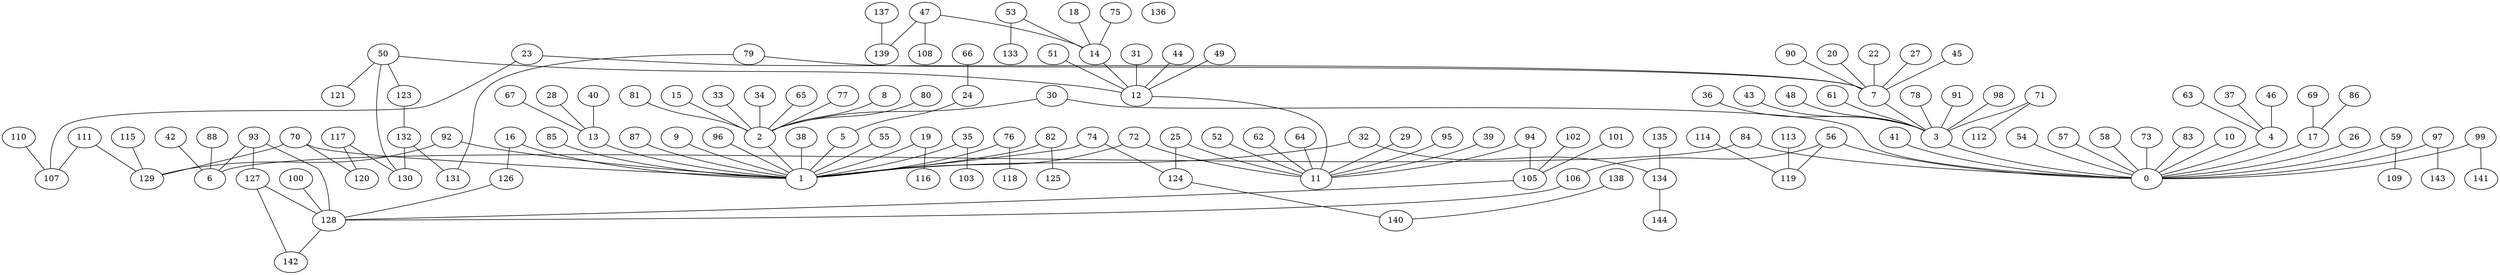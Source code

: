 graph G {
0[Index="0", Pose="1788.43 0 450.228"];
1[Index="1", Pose="3235.36 0 2784.55"];
10[Index="10", Pose="739.826 0 290.899"];
100[Index="100", Pose="4501 0 2670"];
101[Index="101", Pose="3757.5 0 2346.59"];
102[Index="102", Pose="3455.43 0 2221.09"];
103[Index="103", Pose="2637.2 0 2059.4"];
105[Index="105", Pose="4501 0 2670"];
106[Index="106", Pose="500 0 900"];
107[Index="107", Pose="1176.19 0 1319.61"];
108[Index="108", Pose="4232.64 0 778.973"];
109[Index="109", Pose="2354.12 0 292.504"];
11[Index="11", Pose="6528.22 0 3405.25"];
110[Index="110", Pose="1416.9 0 880.49"];
111[Index="111", Pose="1937.39 0 1941.72"];
112[Index="112", Pose="500 0 900"];
113[Index="113", Pose="1115.19 0 1439.56"];
114[Index="114", Pose="1369.51 0 1668.04"];
115[Index="115", Pose="2097.67 0 2066.5"];
116[Index="116", Pose="2386.52 0 2189.17"];
117[Index="117", Pose="3185.28 0 2034.89"];
118[Index="118", Pose="3454.45 0 1935.92"];
119[Index="119", Pose="500 0 900"];
12[Index="12", Pose="6634.86 0 1464.91"];
120[Index="120", Pose="3235.36 0 2784.55"];
121[Index="121", Pose="4478.46 0 732.225"];
123[Index="123", Pose="4530 0 3029"];
124[Index="124", Pose="4109.14 0 2443.27"];
125[Index="125", Pose="3940.66 0 2208.51"];
126[Index="126", Pose="4530 0 3029"];
127[Index="127", Pose="3000 0 900"];
128[Index="128", Pose="580.777 0 1334.22"];
129[Index="129", Pose="1546.44 0 1706.34"];
13[Index="13", Pose="3367.25 0 1906.57"];
130[Index="130", Pose="3139.14 0 2446.78"];
131[Index="131", Pose="-437.267 0 63.6729"];
132[Index="132", Pose="3730.76 0 2908.18"];
14[Index="14", Pose="4367.55 0 576.554"];
15[Index="15", Pose="1793.07 0 2330.4"];
16[Index="16", Pose="4092.28 0 2917.02"];
17[Index="17", Pose="2828.55 0 923.302"];
18[Index="18", Pose="4068.62 0 1115.23"];
19[Index="19", Pose="2389.37 0 2245.84"];
2[Index="2", Pose="2447.94 0 2499.93"];
20[Index="20", Pose="598.175 0 1085.76"];
22[Index="22", Pose="354.589 0 2437.34"];
23[Index="23", Pose="615.593 0 1182.61"];
24[Index="24", Pose="3503.57 0 1679.86"];
25[Index="25", Pose="4378.36 0 2400.43"];
26[Index="26", Pose="2481.87 0 379.39"];
27[Index="27", Pose="538.288 0 2606.44"];
28[Index="28", Pose="3949.63 0 1284.88"];
29[Index="29", Pose="6572.83 0 2154.6"];
3[Index="3", Pose="958.36 0 1214.64"];
30[Index="30", Pose="2142.74 0 1487.48"];
31[Index="31", Pose="4318.2 0 2180.55"];
32[Index="32", Pose="4064.98 0 2374.68"];
33[Index="33", Pose="1626.54 0 2237.55"];
34[Index="34", Pose="2955.9 0 2912.78"];
35[Index="35", Pose="2563.74 0 2094.82"];
36[Index="36", Pose="583.824 0 2131.07"];
37[Index="37", Pose="2946.51 0 1268.58"];
38[Index="38", Pose="3410.71 0 2106.96"];
39[Index="39", Pose="6570.81 0 2148.21"];
4[Index="4", Pose="2096.15 0 1137.83"];
40[Index="40", Pose="3804.44 0 1471.5"];
41[Index="41", Pose="2999.82 0 451.41"];
42[Index="42", Pose="3565.18 0 1414.11"];
43[Index="43", Pose="368.449 0 1080.98"];
44[Index="44", Pose="6492.3 0 3138.64"];
45[Index="45", Pose="863.252 0 2541.19"];
46[Index="46", Pose="2871.14 0 1424.15"];
47[Index="47", Pose="4073.52 0 1229.39"];
48[Index="48", Pose="442.1 0 1244.95"];
49[Index="49", Pose="4478.46 0 732.225"];
5[Index="5", Pose="2765.35 0 2467.81"];
50[Index="50", Pose="4493.32 0 1192.27"];
51[Index="51", Pose="4471.22 0 1618.63"];
52[Index="52", Pose="6619.77 0 2727.33"];
53[Index="53", Pose="3646.23 0 1635.29"];
54[Index="54", Pose="1416.28 0 1450.01"];
55[Index="55", Pose="2901.29 0 2290.7"];
56[Index="56", Pose="907.318 0 576.071"];
57[Index="57", Pose="2558.83 0 925.763"];
58[Index="58", Pose="2691.28 0 422.05"];
59[Index="59", Pose="2773.04 0 354.459"];
6[Index="6", Pose="3298.26 0 542.718"];
61[Index="61", Pose="396.229 0 1275.58"];
62[Index="62", Pose="6366.47 0 2454.22"];
63[Index="63", Pose="2064.56 0 301.853"];
64[Index="64", Pose="6475.82 0 1807.24"];
65[Index="65", Pose="1774.22 0 2000.2"];
66[Index="66", Pose="3850.39 0 1030.7"];
67[Index="67", Pose="3908.06 0 1385"];
69[Index="69", Pose="3427.62 0 855.159"];
7[Index="7", Pose="393.121 0 1526.92"];
70[Index="70", Pose="2749 0 2668.15"];
71[Index="71", Pose="519.554 0 821.861"];
72[Index="72", Pose="4252.37 0 2486.13"];
73[Index="73", Pose="2513.21 0 210.433"];
74[Index="74", Pose="4156.96 0 2493.43"];
75[Index="75", Pose="3851.05 0 1125.64"];
76[Index="76", Pose="3378.68 0 1887.69"];
77[Index="77", Pose="1806.95 0 2293.32"];
78[Index="78", Pose="969.204 0 2049.59"];
79[Index="79", Pose="820.991 0 2816.74"];
8[Index="8", Pose="2238.23 0 1606.71"];
80[Index="80", Pose="1430.91 0 2457.41"];
81[Index="81", Pose="2334.14 0 1750.55"];
82[Index="82", Pose="3913.31 0 2120.39"];
83[Index="83", Pose="2331.97 0 901.024"];
84[Index="84", Pose="2838.9 0 300.305"];
85[Index="85", Pose="3070.2 0 2122.99"];
86[Index="86", Pose="3357.33 0 891.135"];
87[Index="87", Pose="3250.87 0 1684.59"];
88[Index="88", Pose="3782.68 0 1177.96"];
9[Index="9", Pose="2148.69 0 2743.39"];
90[Index="90", Pose="541.326 0 2574.22"];
91[Index="91", Pose="456.334 0 352.504"];
92[Index="92", Pose="2293.3 0 2990.58"];
93[Index="93", Pose="3409.72 0 955.617"];
94[Index="94", Pose="4391.92 0 2223.19"];
95[Index="95", Pose="6518.78 0 2200.22"];
96[Index="96", Pose="4007.83 0 2340.42"];
97[Index="97", Pose="2515.36 0 1031.5"];
98[Index="98", Pose="1065.61 0 1689.24"];
99[Index="99", Pose="2406.35 0 661.876"];
127[Index="127", Pose="3000 0 900"];
128[Index="128", Pose="3000 0 900"];
129[Index="129", Pose="3235.36 0 2784.55"];
130[Index="130", Pose="4478.46 0 732.225"];
131[Index="131", Pose="640.388 0 2422.77"];
132[Index="132", Pose="944.323 0 2120.38"];
133[Index="133", Pose="3286.99 0 1907.5"];
134[Index="134", Pose="4343.66 0 2714.54"];
135[Index="135", Pose="3542.64 0 2195.79"];
136[Index="136", Pose="4232.64 0 778.973"];
137[Index="137", Pose="4152.96 0 1538.02"];
138[Index="138", Pose="4066.46 0 1735.06"];
139[Index="139", Pose="4232.64 0 778.973"];
140[Index="140", Pose="4501 0 2670"];
141[Index="141", Pose="2828.55 0 923.302"];
142[Index="142", Pose="2919 0 935"];
143[Index="143", Pose="2919 0 935"];
144[Index="144", Pose="4000 0 3000"];
99--0 [Distance="653.16"];
26--0 [Distance="697.047"];
83--0 [Distance="706.154"];
4--0 [Distance="753.315"];
73--0 [Distance="763.423"];
56--0 [Distance="890.052"];
58--0 [Distance="903.288"];
57--0 [Distance="905.349"];
97--0 [Distance="930.752"];
59--0 [Distance="989.255"];
10--0 [Distance="1060.64"];
84--0 [Distance="1061.12"];
54--0 [Distance="1066.8"];
30--0 [Distance="1096.09"];
3--0 [Distance="1128.42"];
17--0 [Distance="1142.65"];
41--0 [Distance="1211.39"];
70--1 [Distance="500.09"];
5--1 [Distance="566.771"];
55--1 [Distance="596.227"];
85--1 [Distance="681.866"];
38--1 [Distance="699.914"];
2--1 [Distance="837.274"];
16--1 [Distance="867.106"];
13--1 [Distance="887.833"];
96--1 [Distance="891.053"];
76--1 [Distance="908.24"];
32--1 [Distance="925.344"];
82--1 [Distance="949.073"];
35--1 [Distance="962.698"];
92--1 [Distance="964.322"];
74--1 [Distance="966.49"];
19--1 [Distance="1002.94"];
72--1 [Distance="1059.89"];
9--1 [Distance="1087.45"];
87--1 [Distance="1100.07"];
34--2 [Distance="654.575"];
77--2 [Distance="673.466"];
15--2 [Distance="676.466"];
81--2 [Distance="757.97"];
65--2 [Distance="838.831"];
33--2 [Distance="862.288"];
8--2 [Distance="917.505"];
80--2 [Distance="1017.92"];
30--2 [Distance="1057.45"];
98--3 [Distance="486.563"];
48--3 [Distance="517.149"];
61--3 [Distance="565.424"];
71--3 [Distance="588.92"];
43--3 [Distance="604.865"];
7--3 [Distance="645.763"];
78--3 [Distance="835.021"];
36--3 [Distance="990.013"];
91--3 [Distance="997.653"];
46--4 [Distance="826.197"];
63--4 [Distance="836.571"];
37--4 [Distance="860.353"];
24--5 [Distance="1079.73"];
93--6 [Distance="427.679"];
84--6 [Distance="519.398"];
88--6 [Distance="798.869"];
42--6 [Distance="911.354"];
23--7 [Distance="409.926"];
20--7 [Distance="486.482"];
22--7 [Distance="911.242"];
90--7 [Distance="1057.74"];
27--7 [Distance="1089.24"];
45--7 [Distance="1117.93"];
79--7 [Distance="1358.94"];
52--11 [Distance="684.068"];
62--11 [Distance="964.687"];
95--11 [Distance="1205.07"];
29--11 [Distance="1251.45"];
39--11 [Distance="1257.75"];
64--11 [Distance="1598.87"];
12--11 [Distance="1943.26"];
25--11 [Distance="2373.09"];
94--11 [Distance="2441.53"];
72--11 [Distance="2454.44"];
44--12 [Distance="1679.79"];
50--12 [Distance="2158.83"];
51--12 [Distance="2169.1"];
49--12 [Distance="2277.48"];
31--12 [Distance="2424.68"];
14--12 [Distance="2435.13"];
40--13 [Distance="616.779"];
67--13 [Distance="751.341"];
28--13 [Distance="851.859"];
18--14 [Distance="616.064"];
47--14 [Distance="716.002"];
75--14 [Distance="753.836"];
53--14 [Distance="1281.1"];
86--17 [Distance="529.767"];
69--17 [Distance="602.938"];
66--24 [Distance="735.998"];
35--103 [Distance="81.5546"];
94--105 [Distance="459.932"];
101--105 [Distance="810.796"];
102--105 [Distance="1137.87"];
56--106 [Distance="520.421"];
110--107 [Distance="500.765"];
23--107 [Distance="577.094"];
111--107 [Distance="983.076"];
47--108 [Distance="477.695"];
59--109 [Distance="423.48"];
71--112 [Distance="80.5485"];
19--116 [Distance="56.7398"];
76--118 [Distance="89.8181"];
56--119 [Distance="520.421"];
113--119 [Distance="818.275"];
114--119 [Distance="1160.15"];
70--120 [Distance="500.095"];
117--120 [Distance="751.328"];
50--121 [Distance="460.285"];
50--123 [Distance="432.276"];
25--124 [Distance="433.237"];
126--128 [Distance="766.576"];
105--128 [Distance="833.663"];
100--128 [Distance="833.663"];
127--128 [Distance="1074.06"];
92--129 [Distance="587.821"];
115--129 [Distance="1436.83"];
74--124 [Distance="69.3015"];
82--125 [Distance="92.2619"];
16--126 [Distance="451.817"];
93--127 [Distance="413.478"];
106--128 [Distance="441.672"];
111--129 [Distance="456.344"];
117--130 [Distance="414.47"];
132--130 [Distance="750.266"];
123--132 [Distance="808.319"];
93--128 [Distance="413.478"];
70--129 [Distance="500.095"];
50--130 [Distance="460.285"];
132--131 [Distance="428.733"];
79--131 [Distance="433.397"];
53--133 [Distance="450.721"];
32--134 [Distance="439.507"];
135--134 [Distance="954.327"];
47--139 [Distance="477.697"];
137--139 [Distance="763.22"];
124--140 [Distance="452.726"];
138--140 [Distance="1030.99"];
99--141 [Distance="496.585"];
128--142 [Distance="88.2383"];
127--142 [Distance="88.2383"];
97--143 [Distance="415.015"];
134--144 [Distance="446.75"];
}
